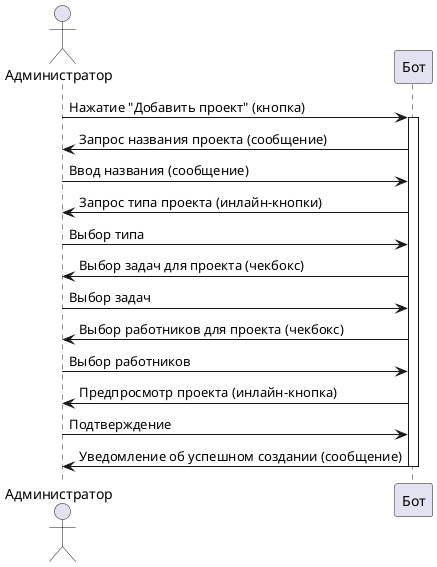 @startuml
actor Администратор
participant "Бот" as Bot

Администратор -> Bot: Нажатие "Добавить проект" (кнопка)
activate Bot
Bot -> Администратор: Запрос названия проекта (сообщение)
Администратор -> Bot: Ввод названия (сообщение)
Bot -> Администратор: Запрос типа проекта (инлайн-кнопки)
Администратор -> Bot: Выбор типа

Bot -> Администратор: Выбор задач для проекта (чекбокс)
Администратор -> Bot: Выбор задач
Bot -> Администратор: Выбор работников для проекта (чекбокс)
Администратор -> Bot: Выбор работников

Bot -> Администратор: Предпросмотр проекта (инлайн-кнопка)
Администратор -> Bot: Подтверждение
Bot -> Администратор: Уведомление об успешном создании (сообщение)
deactivate Bot
@enduml